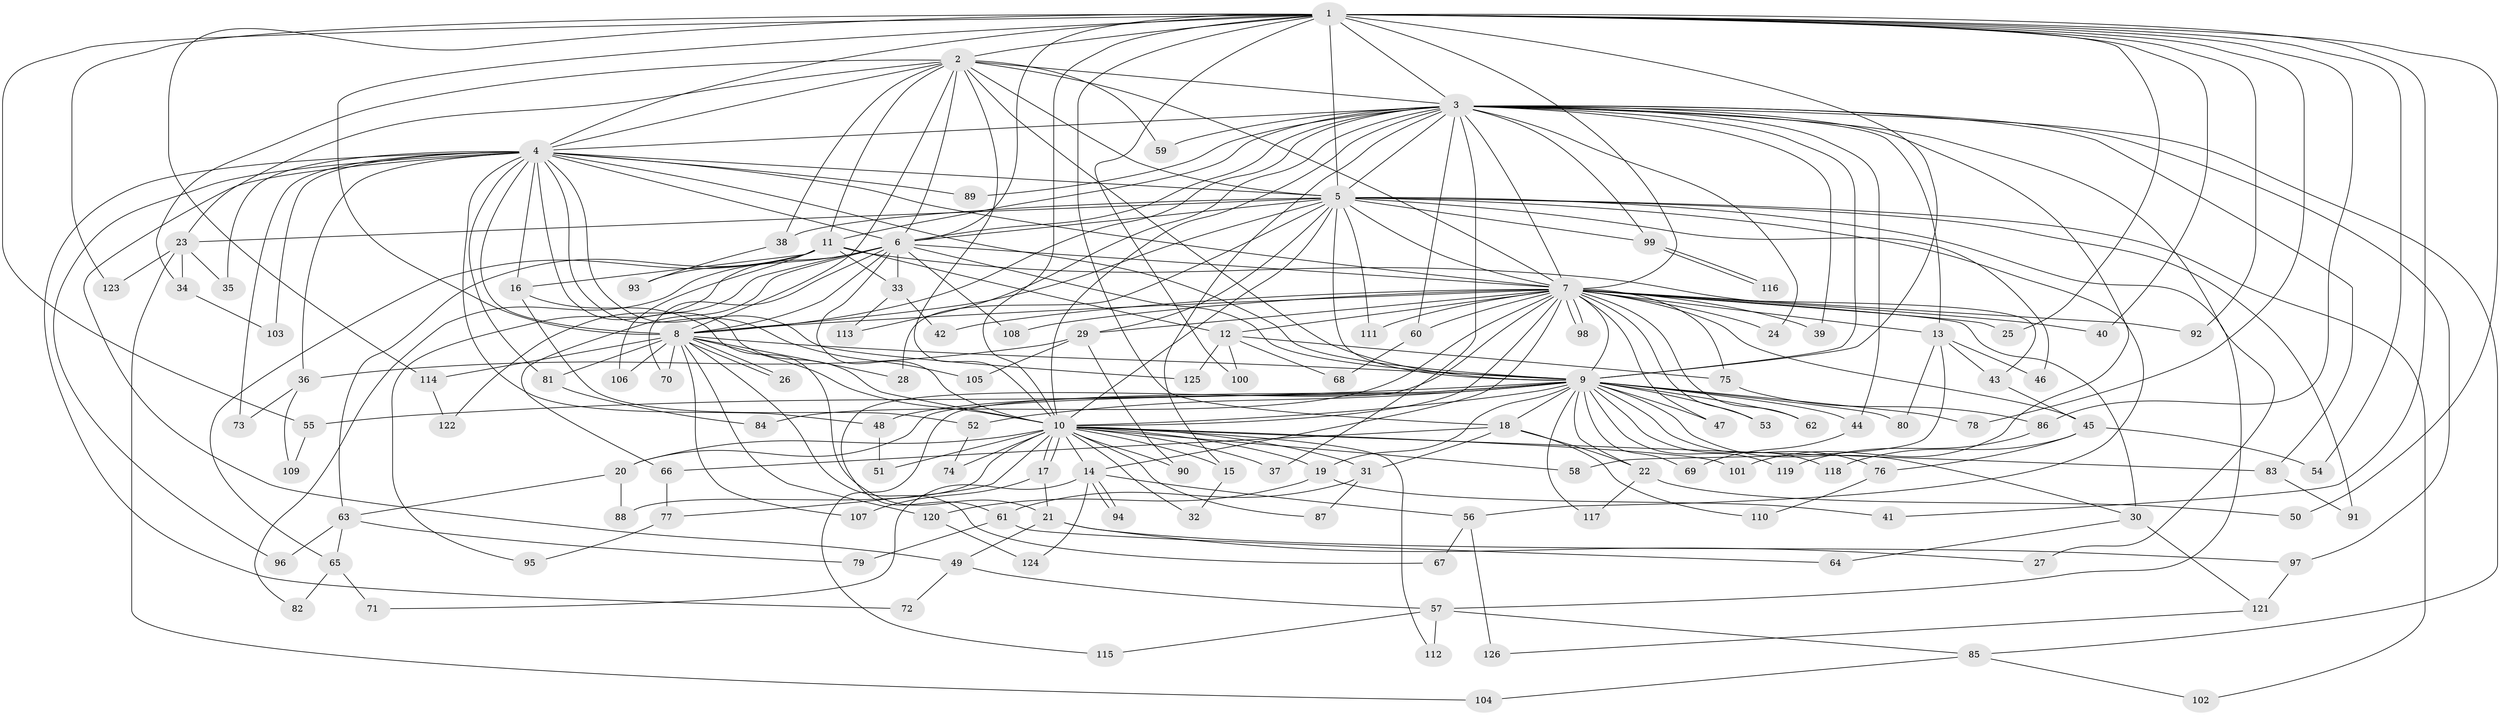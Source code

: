 // coarse degree distribution, {26: 0.010416666666666666, 32: 0.010416666666666666, 34: 0.010416666666666666, 17: 0.020833333333333332, 16: 0.010416666666666666, 24: 0.010416666666666666, 11: 0.010416666666666666, 6: 0.052083333333333336, 7: 0.010416666666666666, 2: 0.4791666666666667, 4: 0.08333333333333333, 3: 0.20833333333333334, 5: 0.041666666666666664, 1: 0.041666666666666664}
// Generated by graph-tools (version 1.1) at 2025/41/03/06/25 10:41:44]
// undirected, 126 vertices, 277 edges
graph export_dot {
graph [start="1"]
  node [color=gray90,style=filled];
  1;
  2;
  3;
  4;
  5;
  6;
  7;
  8;
  9;
  10;
  11;
  12;
  13;
  14;
  15;
  16;
  17;
  18;
  19;
  20;
  21;
  22;
  23;
  24;
  25;
  26;
  27;
  28;
  29;
  30;
  31;
  32;
  33;
  34;
  35;
  36;
  37;
  38;
  39;
  40;
  41;
  42;
  43;
  44;
  45;
  46;
  47;
  48;
  49;
  50;
  51;
  52;
  53;
  54;
  55;
  56;
  57;
  58;
  59;
  60;
  61;
  62;
  63;
  64;
  65;
  66;
  67;
  68;
  69;
  70;
  71;
  72;
  73;
  74;
  75;
  76;
  77;
  78;
  79;
  80;
  81;
  82;
  83;
  84;
  85;
  86;
  87;
  88;
  89;
  90;
  91;
  92;
  93;
  94;
  95;
  96;
  97;
  98;
  99;
  100;
  101;
  102;
  103;
  104;
  105;
  106;
  107;
  108;
  109;
  110;
  111;
  112;
  113;
  114;
  115;
  116;
  117;
  118;
  119;
  120;
  121;
  122;
  123;
  124;
  125;
  126;
  1 -- 2;
  1 -- 3;
  1 -- 4;
  1 -- 5;
  1 -- 6;
  1 -- 7;
  1 -- 8;
  1 -- 9;
  1 -- 10;
  1 -- 18;
  1 -- 25;
  1 -- 40;
  1 -- 41;
  1 -- 50;
  1 -- 54;
  1 -- 55;
  1 -- 78;
  1 -- 86;
  1 -- 92;
  1 -- 100;
  1 -- 114;
  1 -- 123;
  2 -- 3;
  2 -- 4;
  2 -- 5;
  2 -- 6;
  2 -- 7;
  2 -- 8;
  2 -- 9;
  2 -- 10;
  2 -- 11;
  2 -- 23;
  2 -- 34;
  2 -- 38;
  2 -- 59;
  3 -- 4;
  3 -- 5;
  3 -- 6;
  3 -- 7;
  3 -- 8;
  3 -- 9;
  3 -- 10;
  3 -- 11;
  3 -- 13;
  3 -- 15;
  3 -- 24;
  3 -- 27;
  3 -- 37;
  3 -- 39;
  3 -- 44;
  3 -- 59;
  3 -- 60;
  3 -- 83;
  3 -- 85;
  3 -- 89;
  3 -- 97;
  3 -- 99;
  3 -- 101;
  3 -- 113;
  4 -- 5;
  4 -- 6;
  4 -- 7;
  4 -- 8;
  4 -- 9;
  4 -- 10;
  4 -- 16;
  4 -- 35;
  4 -- 36;
  4 -- 48;
  4 -- 49;
  4 -- 72;
  4 -- 73;
  4 -- 81;
  4 -- 89;
  4 -- 96;
  4 -- 103;
  4 -- 105;
  4 -- 125;
  5 -- 6;
  5 -- 7;
  5 -- 8;
  5 -- 9;
  5 -- 10;
  5 -- 23;
  5 -- 28;
  5 -- 29;
  5 -- 38;
  5 -- 46;
  5 -- 56;
  5 -- 57;
  5 -- 91;
  5 -- 99;
  5 -- 102;
  5 -- 111;
  6 -- 7;
  6 -- 8;
  6 -- 9;
  6 -- 10;
  6 -- 33;
  6 -- 66;
  6 -- 70;
  6 -- 82;
  6 -- 95;
  6 -- 108;
  6 -- 122;
  7 -- 8;
  7 -- 9;
  7 -- 10;
  7 -- 12;
  7 -- 13;
  7 -- 14;
  7 -- 24;
  7 -- 25;
  7 -- 29;
  7 -- 30;
  7 -- 39;
  7 -- 40;
  7 -- 42;
  7 -- 45;
  7 -- 47;
  7 -- 53;
  7 -- 60;
  7 -- 61;
  7 -- 62;
  7 -- 75;
  7 -- 84;
  7 -- 92;
  7 -- 98;
  7 -- 98;
  7 -- 108;
  7 -- 111;
  8 -- 9;
  8 -- 10;
  8 -- 26;
  8 -- 26;
  8 -- 28;
  8 -- 67;
  8 -- 70;
  8 -- 81;
  8 -- 106;
  8 -- 107;
  8 -- 114;
  8 -- 120;
  9 -- 10;
  9 -- 18;
  9 -- 19;
  9 -- 20;
  9 -- 22;
  9 -- 30;
  9 -- 44;
  9 -- 47;
  9 -- 48;
  9 -- 52;
  9 -- 53;
  9 -- 55;
  9 -- 62;
  9 -- 69;
  9 -- 76;
  9 -- 78;
  9 -- 80;
  9 -- 115;
  9 -- 117;
  9 -- 118;
  9 -- 119;
  10 -- 14;
  10 -- 15;
  10 -- 17;
  10 -- 17;
  10 -- 19;
  10 -- 20;
  10 -- 31;
  10 -- 32;
  10 -- 37;
  10 -- 51;
  10 -- 58;
  10 -- 74;
  10 -- 77;
  10 -- 83;
  10 -- 87;
  10 -- 88;
  10 -- 90;
  10 -- 101;
  10 -- 112;
  11 -- 12;
  11 -- 16;
  11 -- 33;
  11 -- 43;
  11 -- 63;
  11 -- 65;
  11 -- 93;
  11 -- 106;
  12 -- 68;
  12 -- 75;
  12 -- 100;
  12 -- 125;
  13 -- 43;
  13 -- 46;
  13 -- 58;
  13 -- 80;
  14 -- 56;
  14 -- 71;
  14 -- 94;
  14 -- 94;
  14 -- 124;
  15 -- 32;
  16 -- 21;
  16 -- 52;
  17 -- 21;
  17 -- 107;
  18 -- 22;
  18 -- 31;
  18 -- 66;
  18 -- 110;
  19 -- 41;
  19 -- 120;
  20 -- 63;
  20 -- 88;
  21 -- 27;
  21 -- 49;
  21 -- 97;
  22 -- 50;
  22 -- 117;
  23 -- 34;
  23 -- 35;
  23 -- 104;
  23 -- 123;
  29 -- 36;
  29 -- 90;
  29 -- 105;
  30 -- 64;
  30 -- 121;
  31 -- 61;
  31 -- 87;
  33 -- 42;
  33 -- 113;
  34 -- 103;
  36 -- 73;
  36 -- 109;
  38 -- 93;
  43 -- 45;
  44 -- 69;
  45 -- 54;
  45 -- 76;
  45 -- 118;
  48 -- 51;
  49 -- 57;
  49 -- 72;
  52 -- 74;
  55 -- 109;
  56 -- 67;
  56 -- 126;
  57 -- 85;
  57 -- 112;
  57 -- 115;
  60 -- 68;
  61 -- 64;
  61 -- 79;
  63 -- 65;
  63 -- 79;
  63 -- 96;
  65 -- 71;
  65 -- 82;
  66 -- 77;
  75 -- 86;
  76 -- 110;
  77 -- 95;
  81 -- 84;
  83 -- 91;
  85 -- 102;
  85 -- 104;
  86 -- 119;
  97 -- 121;
  99 -- 116;
  99 -- 116;
  114 -- 122;
  120 -- 124;
  121 -- 126;
}
